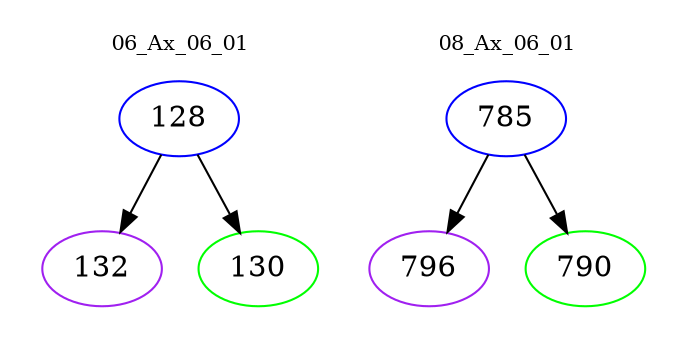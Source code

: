 digraph{
subgraph cluster_0 {
color = white
label = "06_Ax_06_01";
fontsize=10;
T0_128 [label="128", color="blue"]
T0_128 -> T0_132 [color="black"]
T0_132 [label="132", color="purple"]
T0_128 -> T0_130 [color="black"]
T0_130 [label="130", color="green"]
}
subgraph cluster_1 {
color = white
label = "08_Ax_06_01";
fontsize=10;
T1_785 [label="785", color="blue"]
T1_785 -> T1_796 [color="black"]
T1_796 [label="796", color="purple"]
T1_785 -> T1_790 [color="black"]
T1_790 [label="790", color="green"]
}
}
